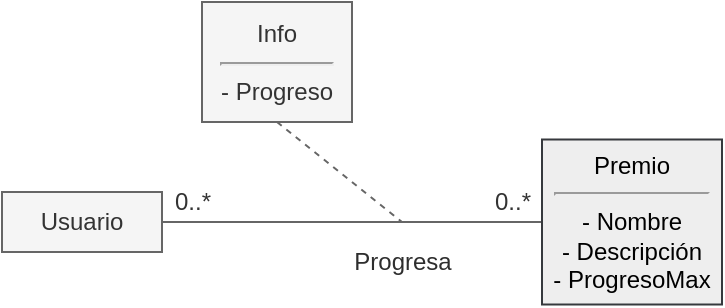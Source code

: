 <mxfile>
    <diagram id="S8z7VlIsHLkRVv9DtLN1" name="Page-1">
        <mxGraphModel dx="196" dy="824" grid="1" gridSize="10" guides="1" tooltips="1" connect="1" arrows="1" fold="1" page="1" pageScale="1" pageWidth="850" pageHeight="1100" background="none" math="0" shadow="0">
            <root>
                <mxCell id="0"/>
                <mxCell id="1" parent="0"/>
                <mxCell id="4" style="edgeStyle=none;html=1;exitX=1;exitY=0.5;exitDx=0;exitDy=0;endArrow=none;endFill=0;fillColor=#f5f5f5;strokeColor=#666666;" parent="1" source="2" target="3" edge="1">
                    <mxGeometry relative="1" as="geometry"/>
                </mxCell>
                <mxCell id="2" value="Usuario" style="rounded=0;whiteSpace=wrap;html=1;fillColor=#f5f5f5;strokeColor=#666666;fontColor=#333333;" parent="1" vertex="1">
                    <mxGeometry x="240" y="275" width="80" height="30" as="geometry"/>
                </mxCell>
                <mxCell id="3" value="Premio&lt;hr&gt;- Nombre&lt;br&gt;- Descripción&lt;br&gt;- ProgresoMax" style="rounded=0;whiteSpace=wrap;html=1;fillColor=#eeeeee;strokeColor=#36393d;fontColor=#000000;" parent="1" vertex="1">
                    <mxGeometry x="510" y="248.75" width="90" height="82.5" as="geometry"/>
                </mxCell>
                <mxCell id="6" style="edgeStyle=none;html=1;exitX=0.5;exitY=1;exitDx=0;exitDy=0;fontFamily=Helvetica;fontSize=12;fontColor=#333333;endArrow=none;endFill=0;fillColor=#f5f5f5;strokeColor=#666666;dashed=1;" parent="1" source="5" edge="1">
                    <mxGeometry relative="1" as="geometry">
                        <mxPoint x="440" y="290" as="targetPoint"/>
                    </mxGeometry>
                </mxCell>
                <mxCell id="5" value="Info&lt;br&gt;&lt;hr&gt;- Progreso" style="rounded=0;whiteSpace=wrap;html=1;fontColor=#333333;fillColor=#f5f5f5;strokeColor=#666666;" parent="1" vertex="1">
                    <mxGeometry x="340" y="180" width="75" height="60" as="geometry"/>
                </mxCell>
                <mxCell id="7" value="0..*" style="text;html=1;align=center;verticalAlign=middle;resizable=0;points=[];autosize=1;strokeColor=none;fillColor=none;fontSize=12;fontFamily=Helvetica;fontColor=#333333;" parent="1" vertex="1">
                    <mxGeometry x="320" y="270" width="30" height="20" as="geometry"/>
                </mxCell>
                <mxCell id="8" value="0..*" style="text;html=1;align=center;verticalAlign=middle;resizable=0;points=[];autosize=1;strokeColor=none;fillColor=none;fontSize=12;fontFamily=Helvetica;fontColor=#333333;" parent="1" vertex="1">
                    <mxGeometry x="480" y="270" width="30" height="20" as="geometry"/>
                </mxCell>
                <mxCell id="9" value="Progresa" style="text;html=1;align=center;verticalAlign=middle;resizable=0;points=[];autosize=1;strokeColor=none;fillColor=none;fontColor=#2E2E2E;" vertex="1" parent="1">
                    <mxGeometry x="410" y="300" width="60" height="20" as="geometry"/>
                </mxCell>
            </root>
        </mxGraphModel>
    </diagram>
</mxfile>